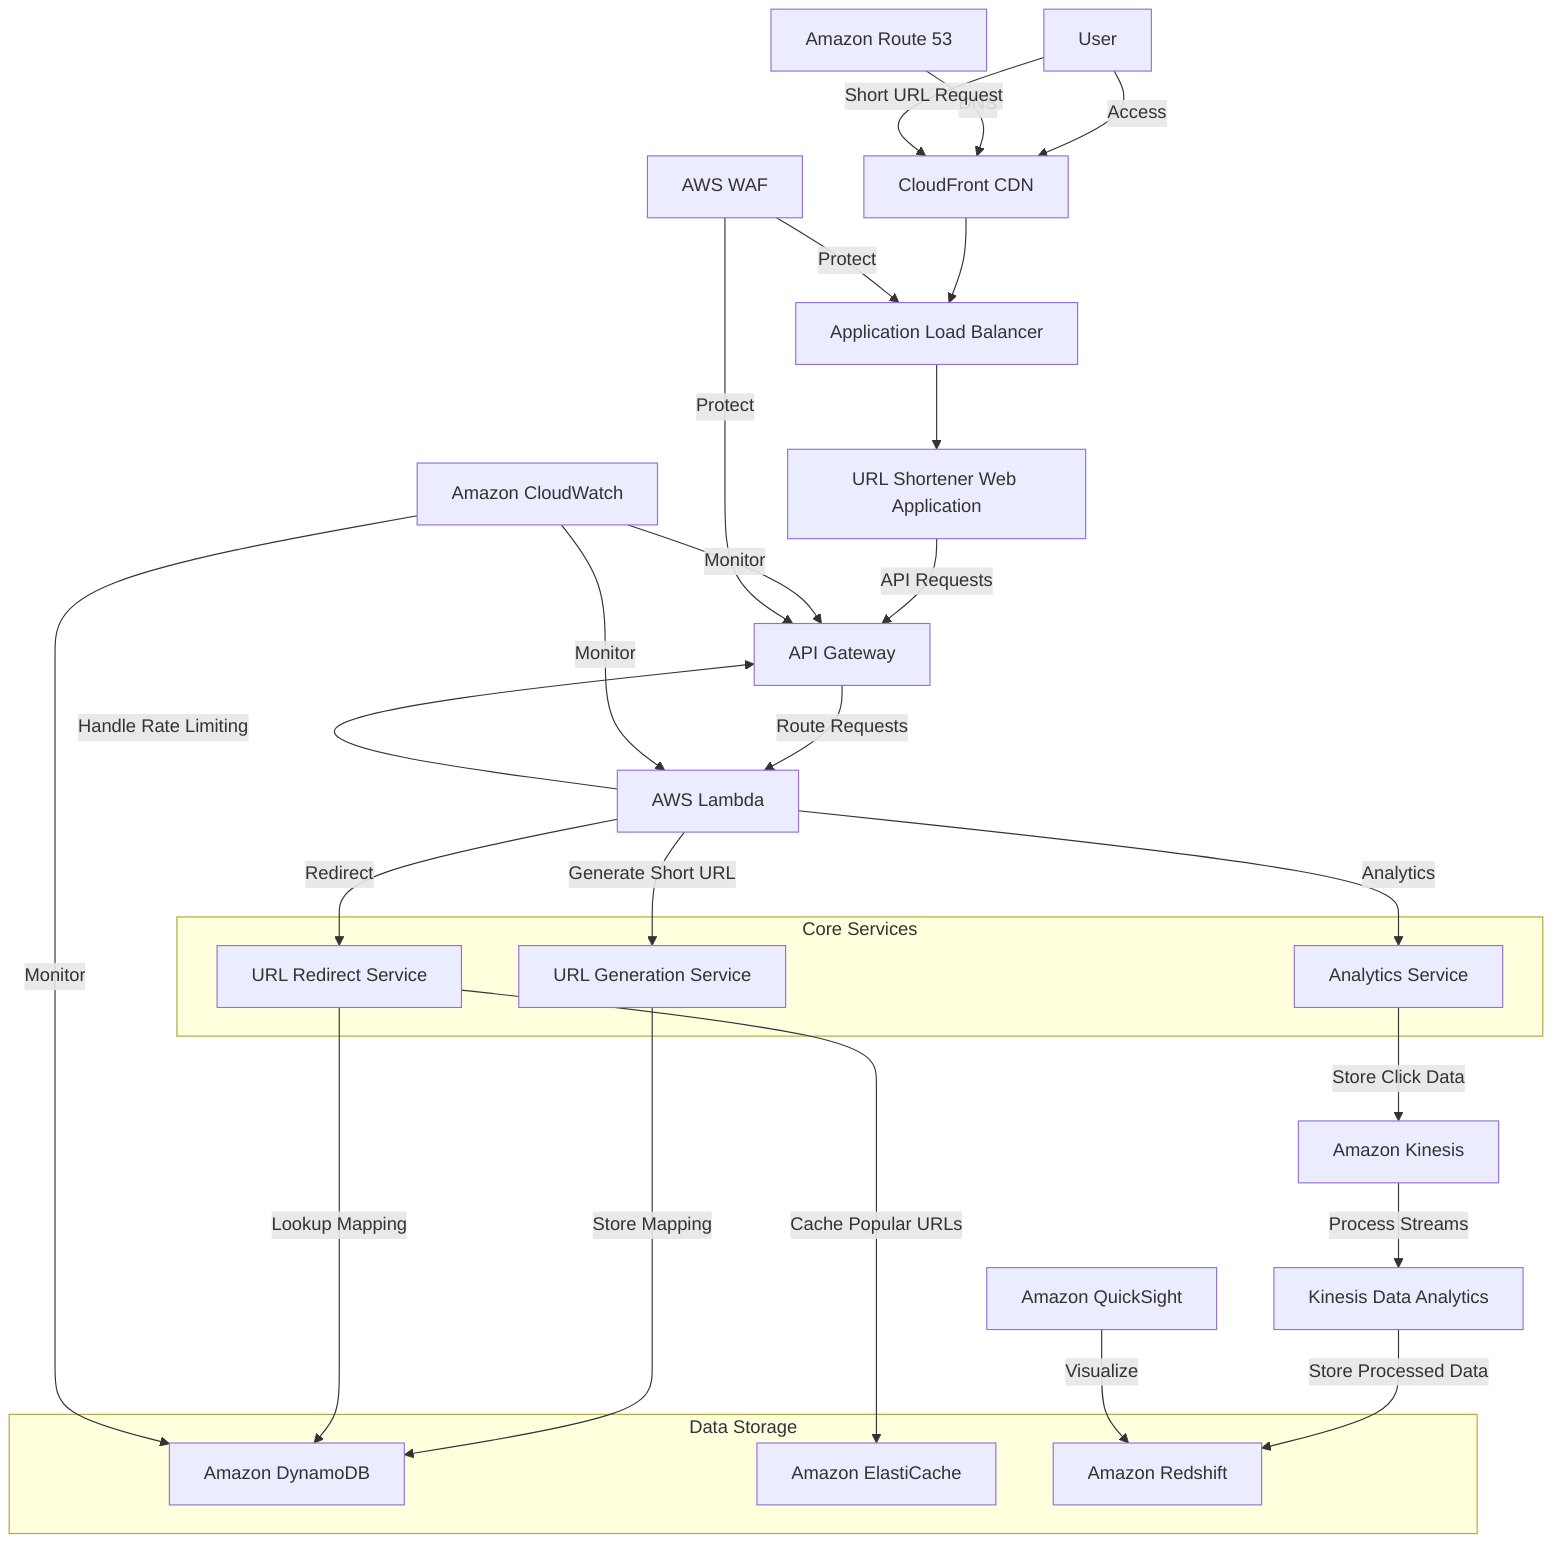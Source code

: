 graph TD
    User[User] -->|Access| CDN[CloudFront CDN]
    CDN --> ALB[Application Load Balancer]
    ALB --> WebApp[URL Shortener Web Application]
    
    WebApp -->|API Requests| APIGateway[API Gateway]
    APIGateway -->|Route Requests| Lambda[AWS Lambda]
    
    Lambda -->|Generate Short URL| URLGenerator[URL Generation Service]
    Lambda -->|Redirect| URLRedirect[URL Redirect Service]
    Lambda -->|Analytics| AnalyticsService[Analytics Service]
    
    URLGenerator -->|Store Mapping| DynamoDB[Amazon DynamoDB]
    URLRedirect -->|Lookup Mapping| DynamoDB
    URLRedirect -->|Cache Popular URLs| ElastiCache[Amazon ElastiCache]
    
    AnalyticsService -->|Store Click Data| Kinesis[Amazon Kinesis]
    Kinesis -->|Process Streams| KinesisAnalytics[Kinesis Data Analytics]
    KinesisAnalytics -->|Store Processed Data| Redshift[Amazon Redshift]
    
    subgraph "Core Services"
        URLGenerator
        URLRedirect
        AnalyticsService
    end
    
    subgraph "Data Storage"
        DynamoDB
        ElastiCache
        Redshift
    end
    
    Lambda -->|Handle Rate Limiting| APIGateway
    
    CloudWatch[Amazon CloudWatch] -->|Monitor| Lambda
    CloudWatch -->|Monitor| DynamoDB
    CloudWatch -->|Monitor| APIGateway
    
    WAF[AWS WAF] -->|Protect| ALB
    WAF -->|Protect| APIGateway
    
    Route53[Amazon Route 53] -->|DNS| CDN
    
    QuickSight[Amazon QuickSight] -->|Visualize| Redshift
    
    User -->|Short URL Request| CDN